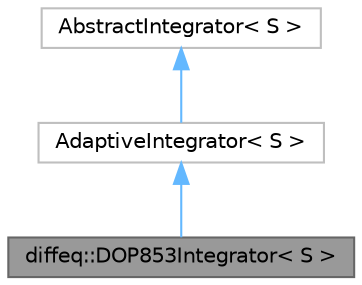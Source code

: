 digraph "diffeq::DOP853Integrator&lt; S &gt;"
{
 // LATEX_PDF_SIZE
  bgcolor="transparent";
  edge [fontname=Helvetica,fontsize=10,labelfontname=Helvetica,labelfontsize=10];
  node [fontname=Helvetica,fontsize=10,shape=box,height=0.2,width=0.4];
  Node1 [id="Node000001",label="diffeq::DOP853Integrator\< S \>",height=0.2,width=0.4,color="gray40", fillcolor="grey60", style="filled", fontcolor="black",tooltip="DOP853 (Dormand-Prince 8(5,3)) adaptive integrator."];
  Node2 -> Node1 [id="edge1_Node000001_Node000002",dir="back",color="steelblue1",style="solid",tooltip=" "];
  Node2 [id="Node000002",label="AdaptiveIntegrator\< S \>",height=0.2,width=0.4,color="grey75", fillcolor="white", style="filled",URL="$class_adaptive_integrator.html",tooltip=" "];
  Node3 -> Node2 [id="edge2_Node000002_Node000003",dir="back",color="steelblue1",style="solid",tooltip=" "];
  Node3 [id="Node000003",label="AbstractIntegrator\< S \>",height=0.2,width=0.4,color="grey75", fillcolor="white", style="filled",URL="$class_abstract_integrator.html",tooltip=" "];
}
